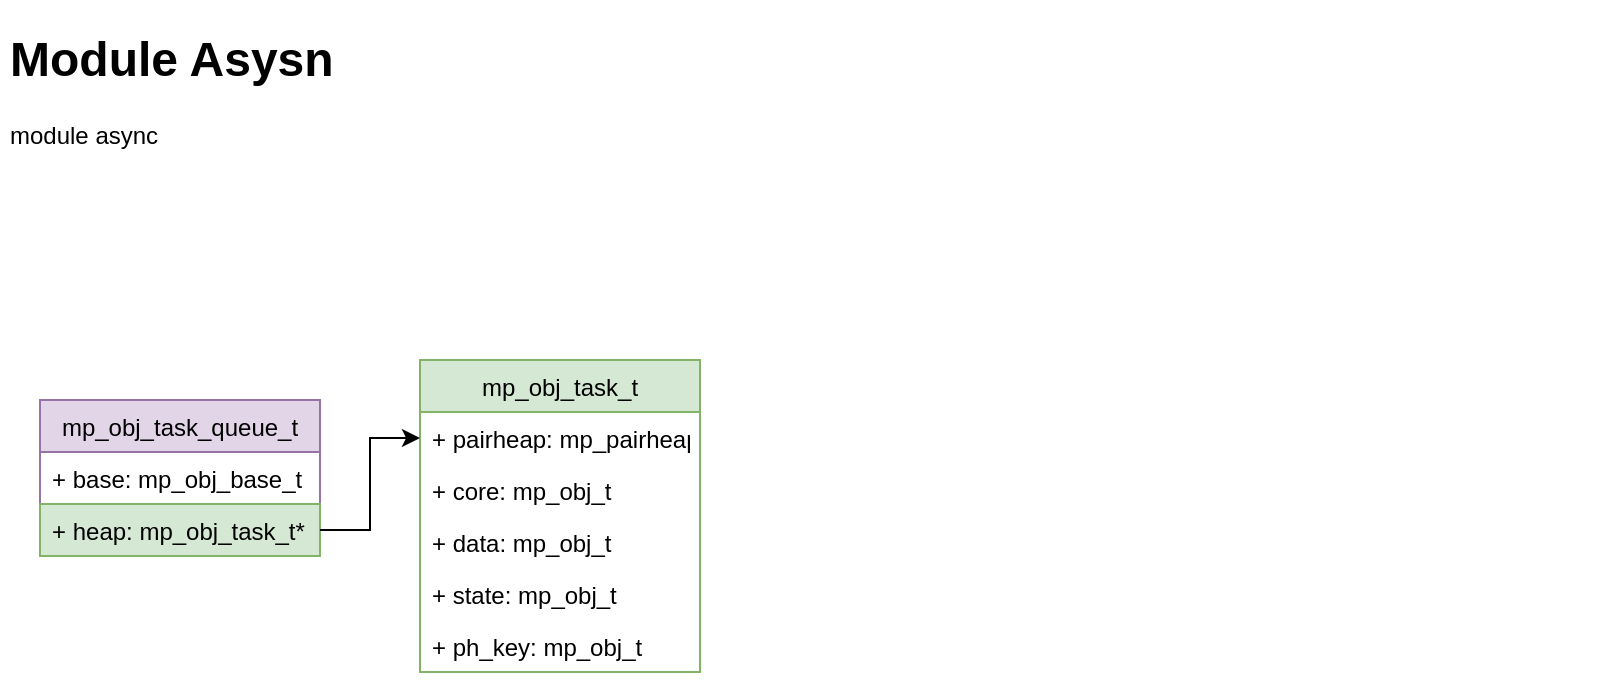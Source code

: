 <mxfile version="15.9.4" type="github">
  <diagram id="qV4pwJ-D3a9XbADc4EKG" name="Page-1">
    <mxGraphModel dx="1335" dy="597" grid="1" gridSize="10" guides="1" tooltips="1" connect="1" arrows="1" fold="1" page="1" pageScale="1" pageWidth="850" pageHeight="1100" math="0" shadow="0">
      <root>
        <mxCell id="0" />
        <mxCell id="1" parent="0" />
        <mxCell id="mck3mBb6Df0MLpiKtGmo-2" value="mp_obj_task_t" style="swimlane;fontStyle=0;childLayout=stackLayout;horizontal=1;startSize=26;fillColor=#d5e8d4;horizontalStack=0;resizeParent=1;resizeParentMax=0;resizeLast=0;collapsible=1;marginBottom=0;strokeColor=#82b366;" vertex="1" parent="1">
          <mxGeometry x="230" y="180" width="140" height="156" as="geometry" />
        </mxCell>
        <mxCell id="mck3mBb6Df0MLpiKtGmo-3" value="+ pairheap: mp_pairheap_t&#xa;" style="text;strokeColor=none;fillColor=none;align=left;verticalAlign=top;spacingLeft=4;spacingRight=4;overflow=hidden;rotatable=0;points=[[0,0.5],[1,0.5]];portConstraint=eastwest;" vertex="1" parent="mck3mBb6Df0MLpiKtGmo-2">
          <mxGeometry y="26" width="140" height="26" as="geometry" />
        </mxCell>
        <mxCell id="mck3mBb6Df0MLpiKtGmo-4" value="+ core: mp_obj_t" style="text;strokeColor=none;fillColor=none;align=left;verticalAlign=top;spacingLeft=4;spacingRight=4;overflow=hidden;rotatable=0;points=[[0,0.5],[1,0.5]];portConstraint=eastwest;" vertex="1" parent="mck3mBb6Df0MLpiKtGmo-2">
          <mxGeometry y="52" width="140" height="26" as="geometry" />
        </mxCell>
        <mxCell id="mck3mBb6Df0MLpiKtGmo-6" value="+ data: mp_obj_t" style="text;strokeColor=none;fillColor=none;align=left;verticalAlign=top;spacingLeft=4;spacingRight=4;overflow=hidden;rotatable=0;points=[[0,0.5],[1,0.5]];portConstraint=eastwest;" vertex="1" parent="mck3mBb6Df0MLpiKtGmo-2">
          <mxGeometry y="78" width="140" height="26" as="geometry" />
        </mxCell>
        <mxCell id="mck3mBb6Df0MLpiKtGmo-7" value="+ state: mp_obj_t" style="text;strokeColor=none;fillColor=none;align=left;verticalAlign=top;spacingLeft=4;spacingRight=4;overflow=hidden;rotatable=0;points=[[0,0.5],[1,0.5]];portConstraint=eastwest;" vertex="1" parent="mck3mBb6Df0MLpiKtGmo-2">
          <mxGeometry y="104" width="140" height="26" as="geometry" />
        </mxCell>
        <mxCell id="mck3mBb6Df0MLpiKtGmo-5" value="+ ph_key: mp_obj_t" style="text;strokeColor=none;fillColor=none;align=left;verticalAlign=top;spacingLeft=4;spacingRight=4;overflow=hidden;rotatable=0;points=[[0,0.5],[1,0.5]];portConstraint=eastwest;" vertex="1" parent="mck3mBb6Df0MLpiKtGmo-2">
          <mxGeometry y="130" width="140" height="26" as="geometry" />
        </mxCell>
        <mxCell id="mck3mBb6Df0MLpiKtGmo-9" value="mp_obj_task_queue_t" style="swimlane;fontStyle=0;childLayout=stackLayout;horizontal=1;startSize=26;fillColor=#e1d5e7;horizontalStack=0;resizeParent=1;resizeParentMax=0;resizeLast=0;collapsible=1;marginBottom=0;strokeColor=#9673a6;" vertex="1" parent="1">
          <mxGeometry x="40" y="200" width="140" height="78" as="geometry" />
        </mxCell>
        <mxCell id="mck3mBb6Df0MLpiKtGmo-10" value="+ base: mp_obj_base_t" style="text;strokeColor=none;fillColor=none;align=left;verticalAlign=top;spacingLeft=4;spacingRight=4;overflow=hidden;rotatable=0;points=[[0,0.5],[1,0.5]];portConstraint=eastwest;" vertex="1" parent="mck3mBb6Df0MLpiKtGmo-9">
          <mxGeometry y="26" width="140" height="26" as="geometry" />
        </mxCell>
        <mxCell id="mck3mBb6Df0MLpiKtGmo-11" value="+ heap: mp_obj_task_t*" style="text;strokeColor=#82b366;fillColor=#d5e8d4;align=left;verticalAlign=top;spacingLeft=4;spacingRight=4;overflow=hidden;rotatable=0;points=[[0,0.5],[1,0.5]];portConstraint=eastwest;" vertex="1" parent="mck3mBb6Df0MLpiKtGmo-9">
          <mxGeometry y="52" width="140" height="26" as="geometry" />
        </mxCell>
        <mxCell id="mck3mBb6Df0MLpiKtGmo-13" style="edgeStyle=orthogonalEdgeStyle;rounded=0;orthogonalLoop=1;jettySize=auto;html=1;" edge="1" parent="1" source="mck3mBb6Df0MLpiKtGmo-11" target="mck3mBb6Df0MLpiKtGmo-3">
          <mxGeometry relative="1" as="geometry" />
        </mxCell>
        <mxCell id="mck3mBb6Df0MLpiKtGmo-14" value="&lt;h1&gt;Module Asysn&lt;br&gt;&lt;/h1&gt;&lt;p&gt;module async&lt;br&gt;&lt;/p&gt;" style="text;html=1;strokeColor=none;fillColor=none;spacing=5;spacingTop=-20;whiteSpace=wrap;overflow=hidden;rounded=0;" vertex="1" parent="1">
          <mxGeometry x="20" y="10" width="810" height="120" as="geometry" />
        </mxCell>
      </root>
    </mxGraphModel>
  </diagram>
</mxfile>
